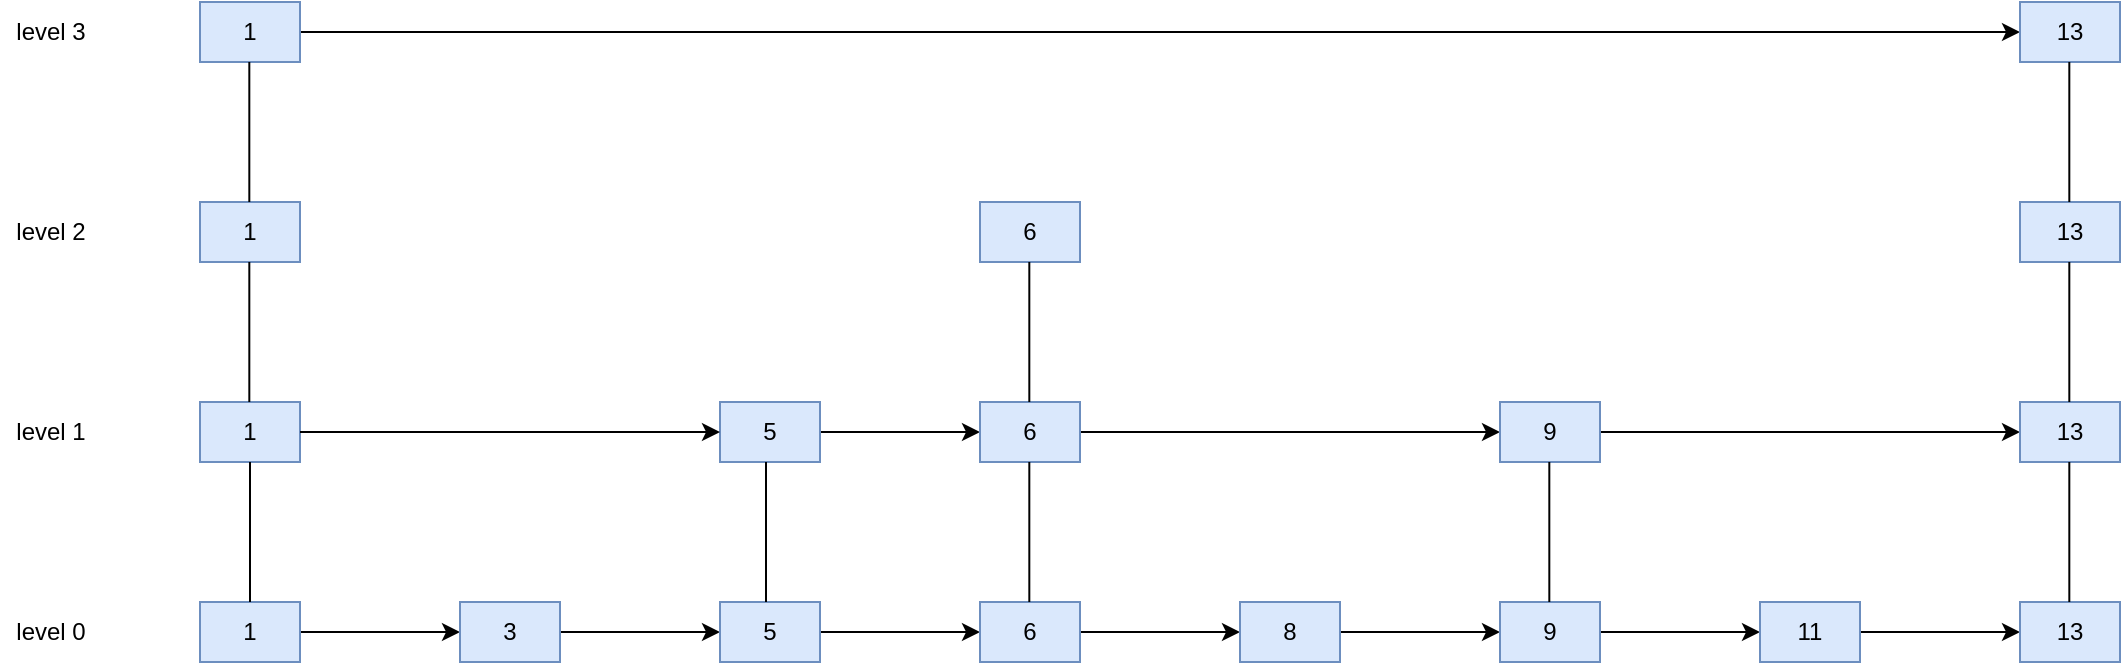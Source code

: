 <mxfile version="17.5.0" type="github">
  <diagram id="1Cl2aKxaGJRScaBJWSH4" name="Page-1">
    <mxGraphModel dx="1422" dy="774" grid="1" gridSize="10" guides="1" tooltips="1" connect="1" arrows="1" fold="1" page="1" pageScale="1" pageWidth="827" pageHeight="1169" math="0" shadow="0">
      <root>
        <mxCell id="0" />
        <mxCell id="1" parent="0" />
        <mxCell id="OpEfgw41X5oSIJhUU12Z-4" value="" style="edgeStyle=orthogonalEdgeStyle;rounded=0;orthogonalLoop=1;jettySize=auto;html=1;" edge="1" parent="1" source="OpEfgw41X5oSIJhUU12Z-2" target="OpEfgw41X5oSIJhUU12Z-3">
          <mxGeometry relative="1" as="geometry" />
        </mxCell>
        <mxCell id="OpEfgw41X5oSIJhUU12Z-2" value="1" style="rounded=0;whiteSpace=wrap;html=1;fillColor=#dae8fc;strokeColor=#6c8ebf;" vertex="1" parent="1">
          <mxGeometry x="130" y="620" width="50" height="30" as="geometry" />
        </mxCell>
        <mxCell id="OpEfgw41X5oSIJhUU12Z-6" value="" style="edgeStyle=orthogonalEdgeStyle;rounded=0;orthogonalLoop=1;jettySize=auto;html=1;" edge="1" parent="1" source="OpEfgw41X5oSIJhUU12Z-3" target="OpEfgw41X5oSIJhUU12Z-5">
          <mxGeometry relative="1" as="geometry" />
        </mxCell>
        <mxCell id="OpEfgw41X5oSIJhUU12Z-3" value="3" style="rounded=0;whiteSpace=wrap;html=1;fillColor=#dae8fc;strokeColor=#6c8ebf;" vertex="1" parent="1">
          <mxGeometry x="260" y="620" width="50" height="30" as="geometry" />
        </mxCell>
        <mxCell id="OpEfgw41X5oSIJhUU12Z-8" value="" style="edgeStyle=orthogonalEdgeStyle;rounded=0;orthogonalLoop=1;jettySize=auto;html=1;" edge="1" parent="1" source="OpEfgw41X5oSIJhUU12Z-5" target="OpEfgw41X5oSIJhUU12Z-7">
          <mxGeometry relative="1" as="geometry" />
        </mxCell>
        <mxCell id="OpEfgw41X5oSIJhUU12Z-5" value="5" style="rounded=0;whiteSpace=wrap;html=1;fillColor=#dae8fc;strokeColor=#6c8ebf;" vertex="1" parent="1">
          <mxGeometry x="390" y="620" width="50" height="30" as="geometry" />
        </mxCell>
        <mxCell id="OpEfgw41X5oSIJhUU12Z-10" value="" style="edgeStyle=orthogonalEdgeStyle;rounded=0;orthogonalLoop=1;jettySize=auto;html=1;" edge="1" parent="1" source="OpEfgw41X5oSIJhUU12Z-7" target="OpEfgw41X5oSIJhUU12Z-9">
          <mxGeometry relative="1" as="geometry" />
        </mxCell>
        <mxCell id="OpEfgw41X5oSIJhUU12Z-7" value="6" style="rounded=0;whiteSpace=wrap;html=1;fillColor=#dae8fc;strokeColor=#6c8ebf;" vertex="1" parent="1">
          <mxGeometry x="520" y="620" width="50" height="30" as="geometry" />
        </mxCell>
        <mxCell id="OpEfgw41X5oSIJhUU12Z-12" value="" style="edgeStyle=orthogonalEdgeStyle;rounded=0;orthogonalLoop=1;jettySize=auto;html=1;" edge="1" parent="1" source="OpEfgw41X5oSIJhUU12Z-9" target="OpEfgw41X5oSIJhUU12Z-11">
          <mxGeometry relative="1" as="geometry" />
        </mxCell>
        <mxCell id="OpEfgw41X5oSIJhUU12Z-9" value="8" style="rounded=0;whiteSpace=wrap;html=1;fillColor=#dae8fc;strokeColor=#6c8ebf;" vertex="1" parent="1">
          <mxGeometry x="650" y="620" width="50" height="30" as="geometry" />
        </mxCell>
        <mxCell id="OpEfgw41X5oSIJhUU12Z-14" value="" style="edgeStyle=orthogonalEdgeStyle;rounded=0;orthogonalLoop=1;jettySize=auto;html=1;" edge="1" parent="1" source="OpEfgw41X5oSIJhUU12Z-11" target="OpEfgw41X5oSIJhUU12Z-13">
          <mxGeometry relative="1" as="geometry" />
        </mxCell>
        <mxCell id="OpEfgw41X5oSIJhUU12Z-11" value="9" style="rounded=0;whiteSpace=wrap;html=1;fillColor=#dae8fc;strokeColor=#6c8ebf;" vertex="1" parent="1">
          <mxGeometry x="780" y="620" width="50" height="30" as="geometry" />
        </mxCell>
        <mxCell id="OpEfgw41X5oSIJhUU12Z-16" value="" style="edgeStyle=orthogonalEdgeStyle;rounded=0;orthogonalLoop=1;jettySize=auto;html=1;" edge="1" parent="1" source="OpEfgw41X5oSIJhUU12Z-13" target="OpEfgw41X5oSIJhUU12Z-15">
          <mxGeometry relative="1" as="geometry" />
        </mxCell>
        <mxCell id="OpEfgw41X5oSIJhUU12Z-13" value="11" style="rounded=0;whiteSpace=wrap;html=1;fillColor=#dae8fc;strokeColor=#6c8ebf;" vertex="1" parent="1">
          <mxGeometry x="910" y="620" width="50" height="30" as="geometry" />
        </mxCell>
        <mxCell id="OpEfgw41X5oSIJhUU12Z-15" value="13" style="rounded=0;whiteSpace=wrap;html=1;fillColor=#dae8fc;strokeColor=#6c8ebf;" vertex="1" parent="1">
          <mxGeometry x="1040" y="620" width="50" height="30" as="geometry" />
        </mxCell>
        <mxCell id="OpEfgw41X5oSIJhUU12Z-17" value="level 0" style="text;html=1;align=center;verticalAlign=middle;resizable=0;points=[];autosize=1;strokeColor=none;fillColor=none;" vertex="1" parent="1">
          <mxGeometry x="30" y="625" width="50" height="20" as="geometry" />
        </mxCell>
        <mxCell id="OpEfgw41X5oSIJhUU12Z-18" value="1" style="rounded=0;whiteSpace=wrap;html=1;fillColor=#dae8fc;strokeColor=#6c8ebf;" vertex="1" parent="1">
          <mxGeometry x="130" y="520" width="50" height="30" as="geometry" />
        </mxCell>
        <mxCell id="OpEfgw41X5oSIJhUU12Z-33" style="edgeStyle=orthogonalEdgeStyle;rounded=0;orthogonalLoop=1;jettySize=auto;html=1;entryX=0;entryY=0.5;entryDx=0;entryDy=0;" edge="1" parent="1" source="OpEfgw41X5oSIJhUU12Z-19" target="OpEfgw41X5oSIJhUU12Z-22">
          <mxGeometry relative="1" as="geometry" />
        </mxCell>
        <mxCell id="OpEfgw41X5oSIJhUU12Z-19" value="5" style="rounded=0;whiteSpace=wrap;html=1;fillColor=#dae8fc;strokeColor=#6c8ebf;" vertex="1" parent="1">
          <mxGeometry x="390" y="520" width="50" height="30" as="geometry" />
        </mxCell>
        <mxCell id="OpEfgw41X5oSIJhUU12Z-34" style="edgeStyle=orthogonalEdgeStyle;rounded=0;orthogonalLoop=1;jettySize=auto;html=1;entryX=0;entryY=0.5;entryDx=0;entryDy=0;" edge="1" parent="1" source="OpEfgw41X5oSIJhUU12Z-22" target="OpEfgw41X5oSIJhUU12Z-23">
          <mxGeometry relative="1" as="geometry" />
        </mxCell>
        <mxCell id="OpEfgw41X5oSIJhUU12Z-22" value="6" style="rounded=0;whiteSpace=wrap;html=1;fillColor=#dae8fc;strokeColor=#6c8ebf;" vertex="1" parent="1">
          <mxGeometry x="520" y="520" width="50" height="30" as="geometry" />
        </mxCell>
        <mxCell id="OpEfgw41X5oSIJhUU12Z-35" style="edgeStyle=orthogonalEdgeStyle;rounded=0;orthogonalLoop=1;jettySize=auto;html=1;entryX=0;entryY=0.5;entryDx=0;entryDy=0;" edge="1" parent="1" source="OpEfgw41X5oSIJhUU12Z-23" target="OpEfgw41X5oSIJhUU12Z-25">
          <mxGeometry relative="1" as="geometry" />
        </mxCell>
        <mxCell id="OpEfgw41X5oSIJhUU12Z-23" value="9" style="rounded=0;whiteSpace=wrap;html=1;fillColor=#dae8fc;strokeColor=#6c8ebf;" vertex="1" parent="1">
          <mxGeometry x="780" y="520" width="50" height="30" as="geometry" />
        </mxCell>
        <mxCell id="OpEfgw41X5oSIJhUU12Z-25" value="13" style="rounded=0;whiteSpace=wrap;html=1;fillColor=#dae8fc;strokeColor=#6c8ebf;" vertex="1" parent="1">
          <mxGeometry x="1040" y="520" width="50" height="30" as="geometry" />
        </mxCell>
        <mxCell id="OpEfgw41X5oSIJhUU12Z-26" value="level 1" style="text;html=1;align=center;verticalAlign=middle;resizable=0;points=[];autosize=1;strokeColor=none;fillColor=none;" vertex="1" parent="1">
          <mxGeometry x="30" y="525" width="50" height="20" as="geometry" />
        </mxCell>
        <mxCell id="OpEfgw41X5oSIJhUU12Z-27" value="" style="endArrow=none;html=1;rounded=0;exitX=0.5;exitY=0;exitDx=0;exitDy=0;entryX=0.5;entryY=1;entryDx=0;entryDy=0;" edge="1" parent="1" source="OpEfgw41X5oSIJhUU12Z-2" target="OpEfgw41X5oSIJhUU12Z-18">
          <mxGeometry width="50" height="50" relative="1" as="geometry">
            <mxPoint x="370" y="450" as="sourcePoint" />
            <mxPoint x="420" y="400" as="targetPoint" />
          </mxGeometry>
        </mxCell>
        <mxCell id="OpEfgw41X5oSIJhUU12Z-28" value="" style="endArrow=none;html=1;rounded=0;exitX=0.5;exitY=0;exitDx=0;exitDy=0;entryX=0.5;entryY=1;entryDx=0;entryDy=0;" edge="1" parent="1">
          <mxGeometry width="50" height="50" relative="1" as="geometry">
            <mxPoint x="413" y="620" as="sourcePoint" />
            <mxPoint x="413" y="550" as="targetPoint" />
          </mxGeometry>
        </mxCell>
        <mxCell id="OpEfgw41X5oSIJhUU12Z-29" value="" style="endArrow=none;html=1;rounded=0;exitX=0.5;exitY=0;exitDx=0;exitDy=0;entryX=0.5;entryY=1;entryDx=0;entryDy=0;" edge="1" parent="1">
          <mxGeometry width="50" height="50" relative="1" as="geometry">
            <mxPoint x="544.66" y="620" as="sourcePoint" />
            <mxPoint x="544.66" y="550" as="targetPoint" />
          </mxGeometry>
        </mxCell>
        <mxCell id="OpEfgw41X5oSIJhUU12Z-30" value="" style="endArrow=none;html=1;rounded=0;exitX=0.5;exitY=0;exitDx=0;exitDy=0;entryX=0.5;entryY=1;entryDx=0;entryDy=0;" edge="1" parent="1">
          <mxGeometry width="50" height="50" relative="1" as="geometry">
            <mxPoint x="804.66" y="620" as="sourcePoint" />
            <mxPoint x="804.66" y="550" as="targetPoint" />
          </mxGeometry>
        </mxCell>
        <mxCell id="OpEfgw41X5oSIJhUU12Z-31" value="" style="endArrow=none;html=1;rounded=0;exitX=0.5;exitY=0;exitDx=0;exitDy=0;entryX=0.5;entryY=1;entryDx=0;entryDy=0;" edge="1" parent="1">
          <mxGeometry width="50" height="50" relative="1" as="geometry">
            <mxPoint x="1064.66" y="620" as="sourcePoint" />
            <mxPoint x="1064.66" y="550" as="targetPoint" />
          </mxGeometry>
        </mxCell>
        <mxCell id="OpEfgw41X5oSIJhUU12Z-32" value="" style="endArrow=classic;html=1;rounded=0;exitX=1;exitY=0.5;exitDx=0;exitDy=0;entryX=0;entryY=0.5;entryDx=0;entryDy=0;" edge="1" parent="1" source="OpEfgw41X5oSIJhUU12Z-18" target="OpEfgw41X5oSIJhUU12Z-19">
          <mxGeometry width="50" height="50" relative="1" as="geometry">
            <mxPoint x="370" y="450" as="sourcePoint" />
            <mxPoint x="420" y="400" as="targetPoint" />
          </mxGeometry>
        </mxCell>
        <mxCell id="OpEfgw41X5oSIJhUU12Z-36" value="1" style="rounded=0;whiteSpace=wrap;html=1;fillColor=#dae8fc;strokeColor=#6c8ebf;" vertex="1" parent="1">
          <mxGeometry x="130" y="420" width="50" height="30" as="geometry" />
        </mxCell>
        <mxCell id="OpEfgw41X5oSIJhUU12Z-38" value="" style="endArrow=none;html=1;rounded=0;exitX=0.5;exitY=0;exitDx=0;exitDy=0;entryX=0.5;entryY=1;entryDx=0;entryDy=0;" edge="1" parent="1">
          <mxGeometry width="50" height="50" relative="1" as="geometry">
            <mxPoint x="154.66" y="520" as="sourcePoint" />
            <mxPoint x="154.66" y="450" as="targetPoint" />
          </mxGeometry>
        </mxCell>
        <mxCell id="OpEfgw41X5oSIJhUU12Z-39" value="6" style="rounded=0;whiteSpace=wrap;html=1;fillColor=#dae8fc;strokeColor=#6c8ebf;" vertex="1" parent="1">
          <mxGeometry x="520" y="420" width="50" height="30" as="geometry" />
        </mxCell>
        <mxCell id="OpEfgw41X5oSIJhUU12Z-40" value="13" style="rounded=0;whiteSpace=wrap;html=1;fillColor=#dae8fc;strokeColor=#6c8ebf;" vertex="1" parent="1">
          <mxGeometry x="1040" y="420" width="50" height="30" as="geometry" />
        </mxCell>
        <mxCell id="OpEfgw41X5oSIJhUU12Z-44" value="" style="endArrow=none;html=1;rounded=0;exitX=0.5;exitY=0;exitDx=0;exitDy=0;entryX=0.5;entryY=1;entryDx=0;entryDy=0;" edge="1" parent="1">
          <mxGeometry width="50" height="50" relative="1" as="geometry">
            <mxPoint x="544.66" y="520" as="sourcePoint" />
            <mxPoint x="544.66" y="450" as="targetPoint" />
          </mxGeometry>
        </mxCell>
        <mxCell id="OpEfgw41X5oSIJhUU12Z-45" value="" style="endArrow=none;html=1;rounded=0;exitX=0.5;exitY=0;exitDx=0;exitDy=0;entryX=0.5;entryY=1;entryDx=0;entryDy=0;" edge="1" parent="1">
          <mxGeometry width="50" height="50" relative="1" as="geometry">
            <mxPoint x="1064.66" y="520" as="sourcePoint" />
            <mxPoint x="1064.66" y="450" as="targetPoint" />
          </mxGeometry>
        </mxCell>
        <mxCell id="OpEfgw41X5oSIJhUU12Z-48" style="edgeStyle=orthogonalEdgeStyle;rounded=0;orthogonalLoop=1;jettySize=auto;html=1;" edge="1" parent="1" source="OpEfgw41X5oSIJhUU12Z-46" target="OpEfgw41X5oSIJhUU12Z-47">
          <mxGeometry relative="1" as="geometry" />
        </mxCell>
        <mxCell id="OpEfgw41X5oSIJhUU12Z-46" value="1" style="rounded=0;whiteSpace=wrap;html=1;fillColor=#dae8fc;strokeColor=#6c8ebf;" vertex="1" parent="1">
          <mxGeometry x="130" y="320" width="50" height="30" as="geometry" />
        </mxCell>
        <mxCell id="OpEfgw41X5oSIJhUU12Z-47" value="13" style="rounded=0;whiteSpace=wrap;html=1;fillColor=#dae8fc;strokeColor=#6c8ebf;" vertex="1" parent="1">
          <mxGeometry x="1040" y="320" width="50" height="30" as="geometry" />
        </mxCell>
        <mxCell id="OpEfgw41X5oSIJhUU12Z-49" value="" style="endArrow=none;html=1;rounded=0;exitX=0.5;exitY=0;exitDx=0;exitDy=0;entryX=0.5;entryY=1;entryDx=0;entryDy=0;" edge="1" parent="1">
          <mxGeometry width="50" height="50" relative="1" as="geometry">
            <mxPoint x="154.66" y="420" as="sourcePoint" />
            <mxPoint x="154.66" y="350" as="targetPoint" />
          </mxGeometry>
        </mxCell>
        <mxCell id="OpEfgw41X5oSIJhUU12Z-50" value="" style="endArrow=none;html=1;rounded=0;exitX=0.5;exitY=0;exitDx=0;exitDy=0;entryX=0.5;entryY=1;entryDx=0;entryDy=0;" edge="1" parent="1">
          <mxGeometry width="50" height="50" relative="1" as="geometry">
            <mxPoint x="1064.66" y="420" as="sourcePoint" />
            <mxPoint x="1064.66" y="350" as="targetPoint" />
          </mxGeometry>
        </mxCell>
        <mxCell id="OpEfgw41X5oSIJhUU12Z-51" value="level 2" style="text;html=1;align=center;verticalAlign=middle;resizable=0;points=[];autosize=1;strokeColor=none;fillColor=none;" vertex="1" parent="1">
          <mxGeometry x="30" y="425" width="50" height="20" as="geometry" />
        </mxCell>
        <mxCell id="OpEfgw41X5oSIJhUU12Z-52" value="level 3" style="text;html=1;align=center;verticalAlign=middle;resizable=0;points=[];autosize=1;strokeColor=none;fillColor=none;" vertex="1" parent="1">
          <mxGeometry x="30" y="325" width="50" height="20" as="geometry" />
        </mxCell>
      </root>
    </mxGraphModel>
  </diagram>
</mxfile>
